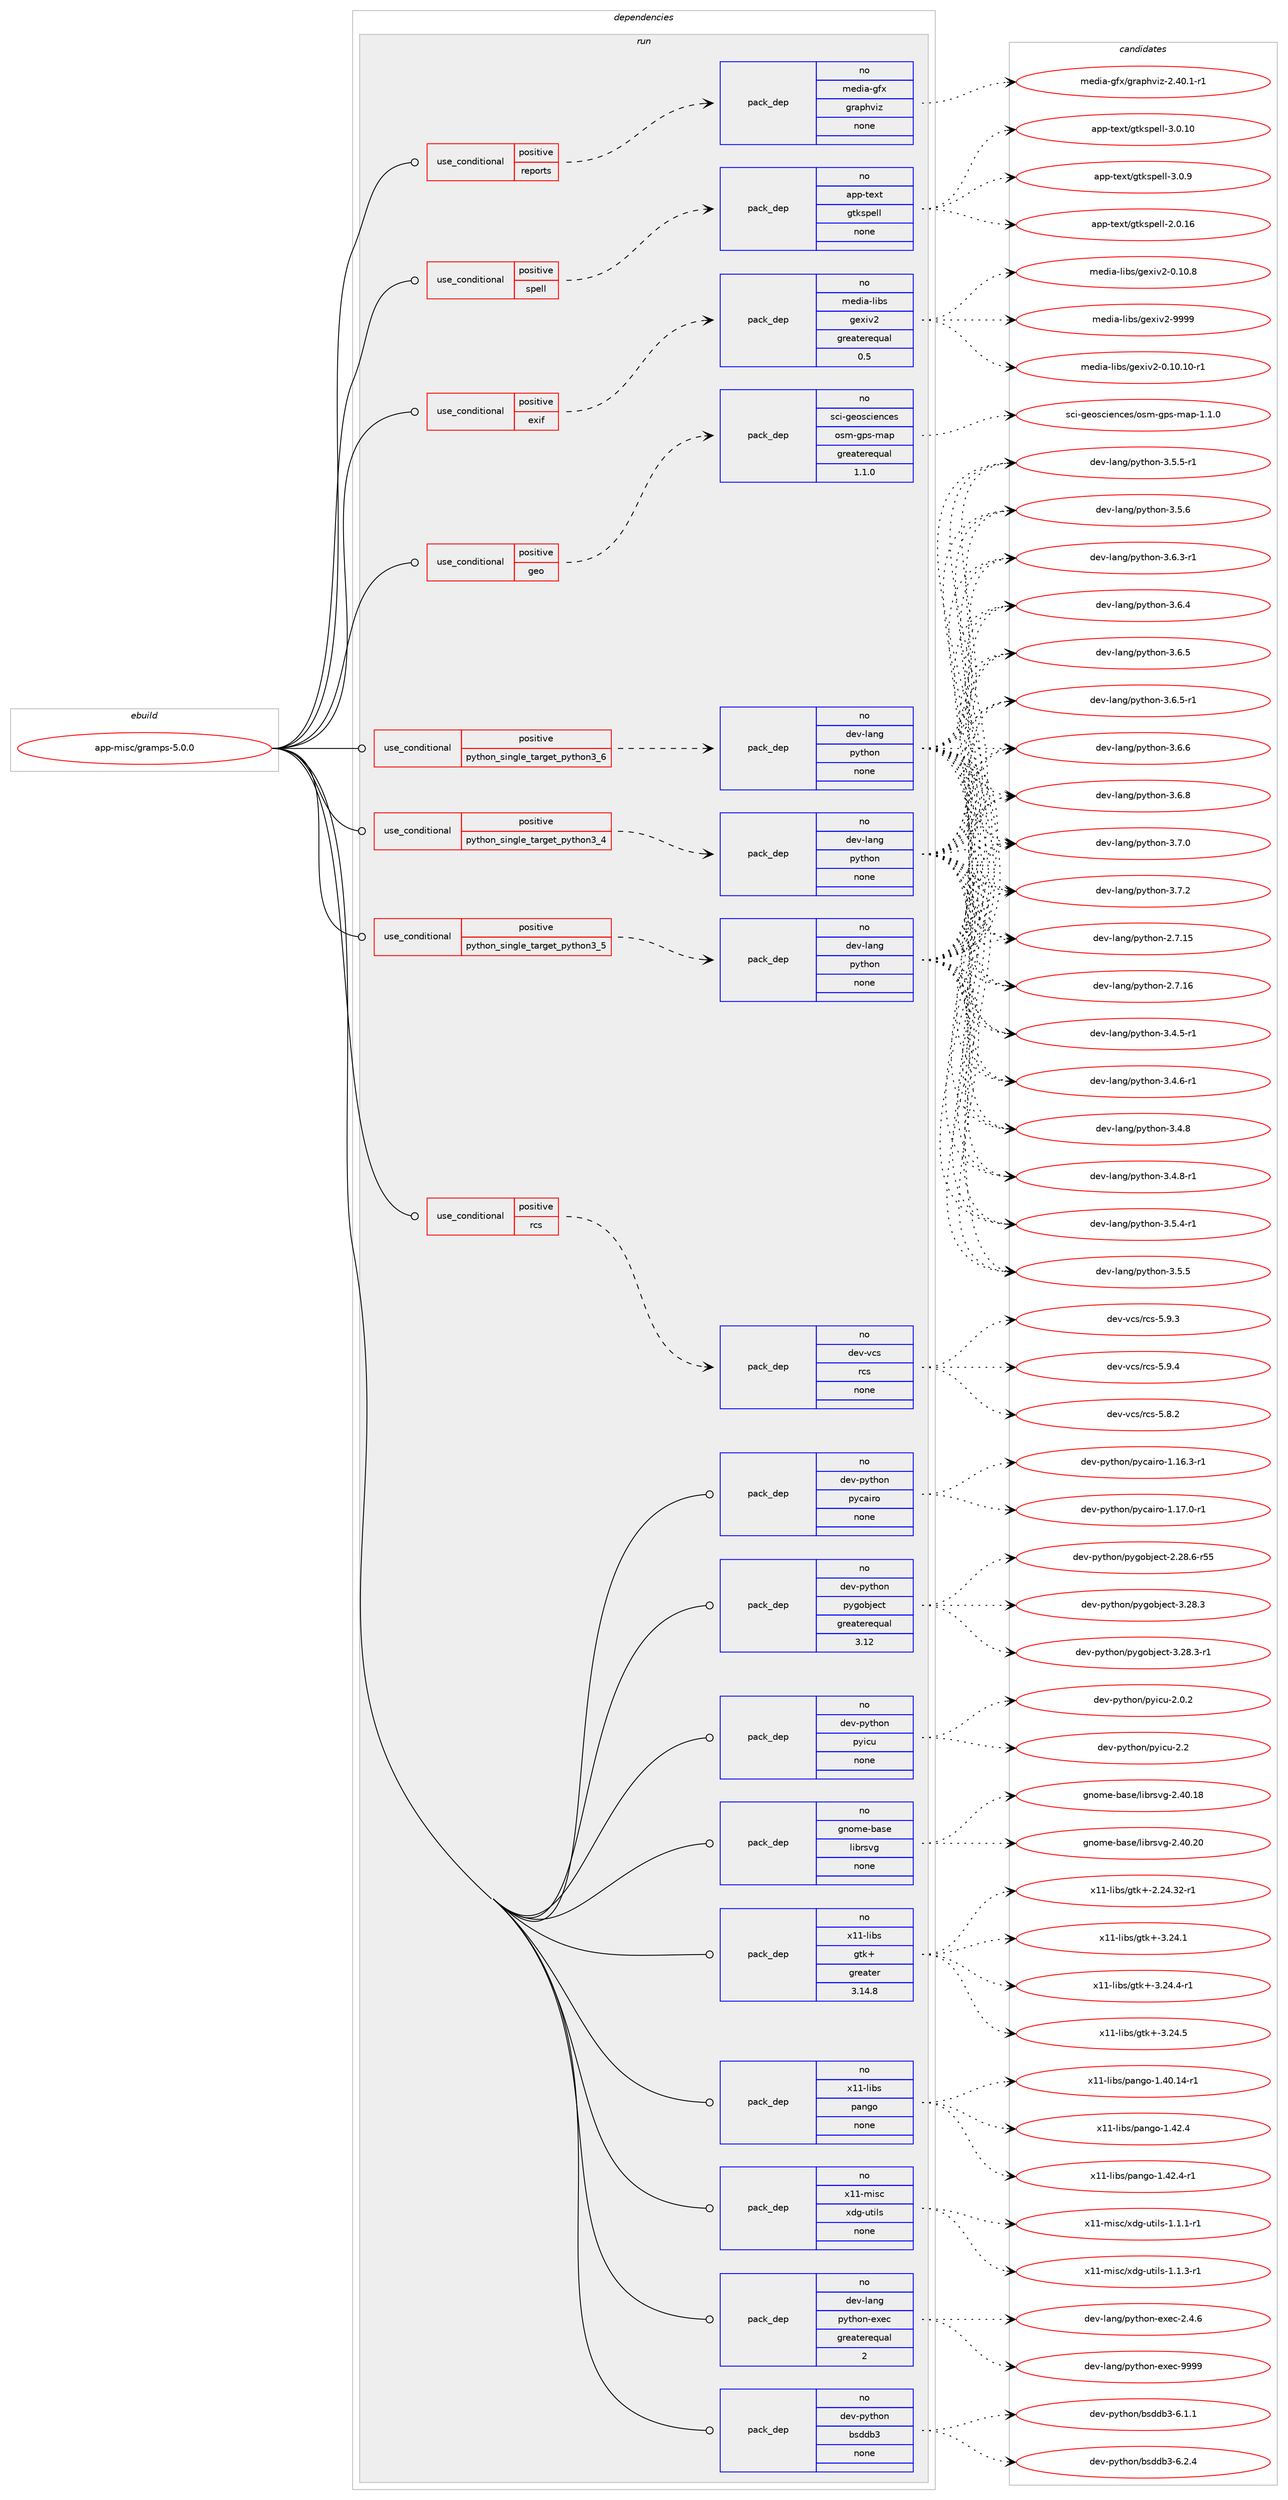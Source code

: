 digraph prolog {

# *************
# Graph options
# *************

newrank=true;
concentrate=true;
compound=true;
graph [rankdir=LR,fontname=Helvetica,fontsize=10,ranksep=1.5];#, ranksep=2.5, nodesep=0.2];
edge  [arrowhead=vee];
node  [fontname=Helvetica,fontsize=10];

# **********
# The ebuild
# **********

subgraph cluster_leftcol {
color=gray;
rank=same;
label=<<i>ebuild</i>>;
id [label="app-misc/gramps-5.0.0", color=red, width=4, href="../app-misc/gramps-5.0.0.svg"];
}

# ****************
# The dependencies
# ****************

subgraph cluster_midcol {
color=gray;
label=<<i>dependencies</i>>;
subgraph cluster_compile {
fillcolor="#eeeeee";
style=filled;
label=<<i>compile</i>>;
}
subgraph cluster_compileandrun {
fillcolor="#eeeeee";
style=filled;
label=<<i>compile and run</i>>;
}
subgraph cluster_run {
fillcolor="#eeeeee";
style=filled;
label=<<i>run</i>>;
subgraph cond353312 {
dependency1299084 [label=<<TABLE BORDER="0" CELLBORDER="1" CELLSPACING="0" CELLPADDING="4"><TR><TD ROWSPAN="3" CELLPADDING="10">use_conditional</TD></TR><TR><TD>positive</TD></TR><TR><TD>exif</TD></TR></TABLE>>, shape=none, color=red];
subgraph pack925556 {
dependency1299085 [label=<<TABLE BORDER="0" CELLBORDER="1" CELLSPACING="0" CELLPADDING="4" WIDTH="220"><TR><TD ROWSPAN="6" CELLPADDING="30">pack_dep</TD></TR><TR><TD WIDTH="110">no</TD></TR><TR><TD>media-libs</TD></TR><TR><TD>gexiv2</TD></TR><TR><TD>greaterequal</TD></TR><TR><TD>0.5</TD></TR></TABLE>>, shape=none, color=blue];
}
dependency1299084:e -> dependency1299085:w [weight=20,style="dashed",arrowhead="vee"];
}
id:e -> dependency1299084:w [weight=20,style="solid",arrowhead="odot"];
subgraph cond353313 {
dependency1299086 [label=<<TABLE BORDER="0" CELLBORDER="1" CELLSPACING="0" CELLPADDING="4"><TR><TD ROWSPAN="3" CELLPADDING="10">use_conditional</TD></TR><TR><TD>positive</TD></TR><TR><TD>geo</TD></TR></TABLE>>, shape=none, color=red];
subgraph pack925557 {
dependency1299087 [label=<<TABLE BORDER="0" CELLBORDER="1" CELLSPACING="0" CELLPADDING="4" WIDTH="220"><TR><TD ROWSPAN="6" CELLPADDING="30">pack_dep</TD></TR><TR><TD WIDTH="110">no</TD></TR><TR><TD>sci-geosciences</TD></TR><TR><TD>osm-gps-map</TD></TR><TR><TD>greaterequal</TD></TR><TR><TD>1.1.0</TD></TR></TABLE>>, shape=none, color=blue];
}
dependency1299086:e -> dependency1299087:w [weight=20,style="dashed",arrowhead="vee"];
}
id:e -> dependency1299086:w [weight=20,style="solid",arrowhead="odot"];
subgraph cond353314 {
dependency1299088 [label=<<TABLE BORDER="0" CELLBORDER="1" CELLSPACING="0" CELLPADDING="4"><TR><TD ROWSPAN="3" CELLPADDING="10">use_conditional</TD></TR><TR><TD>positive</TD></TR><TR><TD>python_single_target_python3_4</TD></TR></TABLE>>, shape=none, color=red];
subgraph pack925558 {
dependency1299089 [label=<<TABLE BORDER="0" CELLBORDER="1" CELLSPACING="0" CELLPADDING="4" WIDTH="220"><TR><TD ROWSPAN="6" CELLPADDING="30">pack_dep</TD></TR><TR><TD WIDTH="110">no</TD></TR><TR><TD>dev-lang</TD></TR><TR><TD>python</TD></TR><TR><TD>none</TD></TR><TR><TD></TD></TR></TABLE>>, shape=none, color=blue];
}
dependency1299088:e -> dependency1299089:w [weight=20,style="dashed",arrowhead="vee"];
}
id:e -> dependency1299088:w [weight=20,style="solid",arrowhead="odot"];
subgraph cond353315 {
dependency1299090 [label=<<TABLE BORDER="0" CELLBORDER="1" CELLSPACING="0" CELLPADDING="4"><TR><TD ROWSPAN="3" CELLPADDING="10">use_conditional</TD></TR><TR><TD>positive</TD></TR><TR><TD>python_single_target_python3_5</TD></TR></TABLE>>, shape=none, color=red];
subgraph pack925559 {
dependency1299091 [label=<<TABLE BORDER="0" CELLBORDER="1" CELLSPACING="0" CELLPADDING="4" WIDTH="220"><TR><TD ROWSPAN="6" CELLPADDING="30">pack_dep</TD></TR><TR><TD WIDTH="110">no</TD></TR><TR><TD>dev-lang</TD></TR><TR><TD>python</TD></TR><TR><TD>none</TD></TR><TR><TD></TD></TR></TABLE>>, shape=none, color=blue];
}
dependency1299090:e -> dependency1299091:w [weight=20,style="dashed",arrowhead="vee"];
}
id:e -> dependency1299090:w [weight=20,style="solid",arrowhead="odot"];
subgraph cond353316 {
dependency1299092 [label=<<TABLE BORDER="0" CELLBORDER="1" CELLSPACING="0" CELLPADDING="4"><TR><TD ROWSPAN="3" CELLPADDING="10">use_conditional</TD></TR><TR><TD>positive</TD></TR><TR><TD>python_single_target_python3_6</TD></TR></TABLE>>, shape=none, color=red];
subgraph pack925560 {
dependency1299093 [label=<<TABLE BORDER="0" CELLBORDER="1" CELLSPACING="0" CELLPADDING="4" WIDTH="220"><TR><TD ROWSPAN="6" CELLPADDING="30">pack_dep</TD></TR><TR><TD WIDTH="110">no</TD></TR><TR><TD>dev-lang</TD></TR><TR><TD>python</TD></TR><TR><TD>none</TD></TR><TR><TD></TD></TR></TABLE>>, shape=none, color=blue];
}
dependency1299092:e -> dependency1299093:w [weight=20,style="dashed",arrowhead="vee"];
}
id:e -> dependency1299092:w [weight=20,style="solid",arrowhead="odot"];
subgraph cond353317 {
dependency1299094 [label=<<TABLE BORDER="0" CELLBORDER="1" CELLSPACING="0" CELLPADDING="4"><TR><TD ROWSPAN="3" CELLPADDING="10">use_conditional</TD></TR><TR><TD>positive</TD></TR><TR><TD>rcs</TD></TR></TABLE>>, shape=none, color=red];
subgraph pack925561 {
dependency1299095 [label=<<TABLE BORDER="0" CELLBORDER="1" CELLSPACING="0" CELLPADDING="4" WIDTH="220"><TR><TD ROWSPAN="6" CELLPADDING="30">pack_dep</TD></TR><TR><TD WIDTH="110">no</TD></TR><TR><TD>dev-vcs</TD></TR><TR><TD>rcs</TD></TR><TR><TD>none</TD></TR><TR><TD></TD></TR></TABLE>>, shape=none, color=blue];
}
dependency1299094:e -> dependency1299095:w [weight=20,style="dashed",arrowhead="vee"];
}
id:e -> dependency1299094:w [weight=20,style="solid",arrowhead="odot"];
subgraph cond353318 {
dependency1299096 [label=<<TABLE BORDER="0" CELLBORDER="1" CELLSPACING="0" CELLPADDING="4"><TR><TD ROWSPAN="3" CELLPADDING="10">use_conditional</TD></TR><TR><TD>positive</TD></TR><TR><TD>reports</TD></TR></TABLE>>, shape=none, color=red];
subgraph pack925562 {
dependency1299097 [label=<<TABLE BORDER="0" CELLBORDER="1" CELLSPACING="0" CELLPADDING="4" WIDTH="220"><TR><TD ROWSPAN="6" CELLPADDING="30">pack_dep</TD></TR><TR><TD WIDTH="110">no</TD></TR><TR><TD>media-gfx</TD></TR><TR><TD>graphviz</TD></TR><TR><TD>none</TD></TR><TR><TD></TD></TR></TABLE>>, shape=none, color=blue];
}
dependency1299096:e -> dependency1299097:w [weight=20,style="dashed",arrowhead="vee"];
}
id:e -> dependency1299096:w [weight=20,style="solid",arrowhead="odot"];
subgraph cond353319 {
dependency1299098 [label=<<TABLE BORDER="0" CELLBORDER="1" CELLSPACING="0" CELLPADDING="4"><TR><TD ROWSPAN="3" CELLPADDING="10">use_conditional</TD></TR><TR><TD>positive</TD></TR><TR><TD>spell</TD></TR></TABLE>>, shape=none, color=red];
subgraph pack925563 {
dependency1299099 [label=<<TABLE BORDER="0" CELLBORDER="1" CELLSPACING="0" CELLPADDING="4" WIDTH="220"><TR><TD ROWSPAN="6" CELLPADDING="30">pack_dep</TD></TR><TR><TD WIDTH="110">no</TD></TR><TR><TD>app-text</TD></TR><TR><TD>gtkspell</TD></TR><TR><TD>none</TD></TR><TR><TD></TD></TR></TABLE>>, shape=none, color=blue];
}
dependency1299098:e -> dependency1299099:w [weight=20,style="dashed",arrowhead="vee"];
}
id:e -> dependency1299098:w [weight=20,style="solid",arrowhead="odot"];
subgraph pack925564 {
dependency1299100 [label=<<TABLE BORDER="0" CELLBORDER="1" CELLSPACING="0" CELLPADDING="4" WIDTH="220"><TR><TD ROWSPAN="6" CELLPADDING="30">pack_dep</TD></TR><TR><TD WIDTH="110">no</TD></TR><TR><TD>dev-lang</TD></TR><TR><TD>python-exec</TD></TR><TR><TD>greaterequal</TD></TR><TR><TD>2</TD></TR></TABLE>>, shape=none, color=blue];
}
id:e -> dependency1299100:w [weight=20,style="solid",arrowhead="odot"];
subgraph pack925565 {
dependency1299101 [label=<<TABLE BORDER="0" CELLBORDER="1" CELLSPACING="0" CELLPADDING="4" WIDTH="220"><TR><TD ROWSPAN="6" CELLPADDING="30">pack_dep</TD></TR><TR><TD WIDTH="110">no</TD></TR><TR><TD>dev-python</TD></TR><TR><TD>bsddb3</TD></TR><TR><TD>none</TD></TR><TR><TD></TD></TR></TABLE>>, shape=none, color=blue];
}
id:e -> dependency1299101:w [weight=20,style="solid",arrowhead="odot"];
subgraph pack925566 {
dependency1299102 [label=<<TABLE BORDER="0" CELLBORDER="1" CELLSPACING="0" CELLPADDING="4" WIDTH="220"><TR><TD ROWSPAN="6" CELLPADDING="30">pack_dep</TD></TR><TR><TD WIDTH="110">no</TD></TR><TR><TD>dev-python</TD></TR><TR><TD>pycairo</TD></TR><TR><TD>none</TD></TR><TR><TD></TD></TR></TABLE>>, shape=none, color=blue];
}
id:e -> dependency1299102:w [weight=20,style="solid",arrowhead="odot"];
subgraph pack925567 {
dependency1299103 [label=<<TABLE BORDER="0" CELLBORDER="1" CELLSPACING="0" CELLPADDING="4" WIDTH="220"><TR><TD ROWSPAN="6" CELLPADDING="30">pack_dep</TD></TR><TR><TD WIDTH="110">no</TD></TR><TR><TD>dev-python</TD></TR><TR><TD>pygobject</TD></TR><TR><TD>greaterequal</TD></TR><TR><TD>3.12</TD></TR></TABLE>>, shape=none, color=blue];
}
id:e -> dependency1299103:w [weight=20,style="solid",arrowhead="odot"];
subgraph pack925568 {
dependency1299104 [label=<<TABLE BORDER="0" CELLBORDER="1" CELLSPACING="0" CELLPADDING="4" WIDTH="220"><TR><TD ROWSPAN="6" CELLPADDING="30">pack_dep</TD></TR><TR><TD WIDTH="110">no</TD></TR><TR><TD>dev-python</TD></TR><TR><TD>pyicu</TD></TR><TR><TD>none</TD></TR><TR><TD></TD></TR></TABLE>>, shape=none, color=blue];
}
id:e -> dependency1299104:w [weight=20,style="solid",arrowhead="odot"];
subgraph pack925569 {
dependency1299105 [label=<<TABLE BORDER="0" CELLBORDER="1" CELLSPACING="0" CELLPADDING="4" WIDTH="220"><TR><TD ROWSPAN="6" CELLPADDING="30">pack_dep</TD></TR><TR><TD WIDTH="110">no</TD></TR><TR><TD>gnome-base</TD></TR><TR><TD>librsvg</TD></TR><TR><TD>none</TD></TR><TR><TD></TD></TR></TABLE>>, shape=none, color=blue];
}
id:e -> dependency1299105:w [weight=20,style="solid",arrowhead="odot"];
subgraph pack925570 {
dependency1299106 [label=<<TABLE BORDER="0" CELLBORDER="1" CELLSPACING="0" CELLPADDING="4" WIDTH="220"><TR><TD ROWSPAN="6" CELLPADDING="30">pack_dep</TD></TR><TR><TD WIDTH="110">no</TD></TR><TR><TD>x11-libs</TD></TR><TR><TD>gtk+</TD></TR><TR><TD>greater</TD></TR><TR><TD>3.14.8</TD></TR></TABLE>>, shape=none, color=blue];
}
id:e -> dependency1299106:w [weight=20,style="solid",arrowhead="odot"];
subgraph pack925571 {
dependency1299107 [label=<<TABLE BORDER="0" CELLBORDER="1" CELLSPACING="0" CELLPADDING="4" WIDTH="220"><TR><TD ROWSPAN="6" CELLPADDING="30">pack_dep</TD></TR><TR><TD WIDTH="110">no</TD></TR><TR><TD>x11-libs</TD></TR><TR><TD>pango</TD></TR><TR><TD>none</TD></TR><TR><TD></TD></TR></TABLE>>, shape=none, color=blue];
}
id:e -> dependency1299107:w [weight=20,style="solid",arrowhead="odot"];
subgraph pack925572 {
dependency1299108 [label=<<TABLE BORDER="0" CELLBORDER="1" CELLSPACING="0" CELLPADDING="4" WIDTH="220"><TR><TD ROWSPAN="6" CELLPADDING="30">pack_dep</TD></TR><TR><TD WIDTH="110">no</TD></TR><TR><TD>x11-misc</TD></TR><TR><TD>xdg-utils</TD></TR><TR><TD>none</TD></TR><TR><TD></TD></TR></TABLE>>, shape=none, color=blue];
}
id:e -> dependency1299108:w [weight=20,style="solid",arrowhead="odot"];
}
}

# **************
# The candidates
# **************

subgraph cluster_choices {
rank=same;
color=gray;
label=<<i>candidates</i>>;

subgraph choice925556 {
color=black;
nodesep=1;
choice109101100105974510810598115471031011201051185045484649484649484511449 [label="media-libs/gexiv2-0.10.10-r1", color=red, width=4,href="../media-libs/gexiv2-0.10.10-r1.svg"];
choice109101100105974510810598115471031011201051185045484649484656 [label="media-libs/gexiv2-0.10.8", color=red, width=4,href="../media-libs/gexiv2-0.10.8.svg"];
choice10910110010597451081059811547103101120105118504557575757 [label="media-libs/gexiv2-9999", color=red, width=4,href="../media-libs/gexiv2-9999.svg"];
dependency1299085:e -> choice109101100105974510810598115471031011201051185045484649484649484511449:w [style=dotted,weight="100"];
dependency1299085:e -> choice109101100105974510810598115471031011201051185045484649484656:w [style=dotted,weight="100"];
dependency1299085:e -> choice10910110010597451081059811547103101120105118504557575757:w [style=dotted,weight="100"];
}
subgraph choice925557 {
color=black;
nodesep=1;
choice1159910545103101111115991051011109910111547111115109451031121154510997112454946494648 [label="sci-geosciences/osm-gps-map-1.1.0", color=red, width=4,href="../sci-geosciences/osm-gps-map-1.1.0.svg"];
dependency1299087:e -> choice1159910545103101111115991051011109910111547111115109451031121154510997112454946494648:w [style=dotted,weight="100"];
}
subgraph choice925558 {
color=black;
nodesep=1;
choice10010111845108971101034711212111610411111045504655464953 [label="dev-lang/python-2.7.15", color=red, width=4,href="../dev-lang/python-2.7.15.svg"];
choice10010111845108971101034711212111610411111045504655464954 [label="dev-lang/python-2.7.16", color=red, width=4,href="../dev-lang/python-2.7.16.svg"];
choice1001011184510897110103471121211161041111104551465246534511449 [label="dev-lang/python-3.4.5-r1", color=red, width=4,href="../dev-lang/python-3.4.5-r1.svg"];
choice1001011184510897110103471121211161041111104551465246544511449 [label="dev-lang/python-3.4.6-r1", color=red, width=4,href="../dev-lang/python-3.4.6-r1.svg"];
choice100101118451089711010347112121116104111110455146524656 [label="dev-lang/python-3.4.8", color=red, width=4,href="../dev-lang/python-3.4.8.svg"];
choice1001011184510897110103471121211161041111104551465246564511449 [label="dev-lang/python-3.4.8-r1", color=red, width=4,href="../dev-lang/python-3.4.8-r1.svg"];
choice1001011184510897110103471121211161041111104551465346524511449 [label="dev-lang/python-3.5.4-r1", color=red, width=4,href="../dev-lang/python-3.5.4-r1.svg"];
choice100101118451089711010347112121116104111110455146534653 [label="dev-lang/python-3.5.5", color=red, width=4,href="../dev-lang/python-3.5.5.svg"];
choice1001011184510897110103471121211161041111104551465346534511449 [label="dev-lang/python-3.5.5-r1", color=red, width=4,href="../dev-lang/python-3.5.5-r1.svg"];
choice100101118451089711010347112121116104111110455146534654 [label="dev-lang/python-3.5.6", color=red, width=4,href="../dev-lang/python-3.5.6.svg"];
choice1001011184510897110103471121211161041111104551465446514511449 [label="dev-lang/python-3.6.3-r1", color=red, width=4,href="../dev-lang/python-3.6.3-r1.svg"];
choice100101118451089711010347112121116104111110455146544652 [label="dev-lang/python-3.6.4", color=red, width=4,href="../dev-lang/python-3.6.4.svg"];
choice100101118451089711010347112121116104111110455146544653 [label="dev-lang/python-3.6.5", color=red, width=4,href="../dev-lang/python-3.6.5.svg"];
choice1001011184510897110103471121211161041111104551465446534511449 [label="dev-lang/python-3.6.5-r1", color=red, width=4,href="../dev-lang/python-3.6.5-r1.svg"];
choice100101118451089711010347112121116104111110455146544654 [label="dev-lang/python-3.6.6", color=red, width=4,href="../dev-lang/python-3.6.6.svg"];
choice100101118451089711010347112121116104111110455146544656 [label="dev-lang/python-3.6.8", color=red, width=4,href="../dev-lang/python-3.6.8.svg"];
choice100101118451089711010347112121116104111110455146554648 [label="dev-lang/python-3.7.0", color=red, width=4,href="../dev-lang/python-3.7.0.svg"];
choice100101118451089711010347112121116104111110455146554650 [label="dev-lang/python-3.7.2", color=red, width=4,href="../dev-lang/python-3.7.2.svg"];
dependency1299089:e -> choice10010111845108971101034711212111610411111045504655464953:w [style=dotted,weight="100"];
dependency1299089:e -> choice10010111845108971101034711212111610411111045504655464954:w [style=dotted,weight="100"];
dependency1299089:e -> choice1001011184510897110103471121211161041111104551465246534511449:w [style=dotted,weight="100"];
dependency1299089:e -> choice1001011184510897110103471121211161041111104551465246544511449:w [style=dotted,weight="100"];
dependency1299089:e -> choice100101118451089711010347112121116104111110455146524656:w [style=dotted,weight="100"];
dependency1299089:e -> choice1001011184510897110103471121211161041111104551465246564511449:w [style=dotted,weight="100"];
dependency1299089:e -> choice1001011184510897110103471121211161041111104551465346524511449:w [style=dotted,weight="100"];
dependency1299089:e -> choice100101118451089711010347112121116104111110455146534653:w [style=dotted,weight="100"];
dependency1299089:e -> choice1001011184510897110103471121211161041111104551465346534511449:w [style=dotted,weight="100"];
dependency1299089:e -> choice100101118451089711010347112121116104111110455146534654:w [style=dotted,weight="100"];
dependency1299089:e -> choice1001011184510897110103471121211161041111104551465446514511449:w [style=dotted,weight="100"];
dependency1299089:e -> choice100101118451089711010347112121116104111110455146544652:w [style=dotted,weight="100"];
dependency1299089:e -> choice100101118451089711010347112121116104111110455146544653:w [style=dotted,weight="100"];
dependency1299089:e -> choice1001011184510897110103471121211161041111104551465446534511449:w [style=dotted,weight="100"];
dependency1299089:e -> choice100101118451089711010347112121116104111110455146544654:w [style=dotted,weight="100"];
dependency1299089:e -> choice100101118451089711010347112121116104111110455146544656:w [style=dotted,weight="100"];
dependency1299089:e -> choice100101118451089711010347112121116104111110455146554648:w [style=dotted,weight="100"];
dependency1299089:e -> choice100101118451089711010347112121116104111110455146554650:w [style=dotted,weight="100"];
}
subgraph choice925559 {
color=black;
nodesep=1;
choice10010111845108971101034711212111610411111045504655464953 [label="dev-lang/python-2.7.15", color=red, width=4,href="../dev-lang/python-2.7.15.svg"];
choice10010111845108971101034711212111610411111045504655464954 [label="dev-lang/python-2.7.16", color=red, width=4,href="../dev-lang/python-2.7.16.svg"];
choice1001011184510897110103471121211161041111104551465246534511449 [label="dev-lang/python-3.4.5-r1", color=red, width=4,href="../dev-lang/python-3.4.5-r1.svg"];
choice1001011184510897110103471121211161041111104551465246544511449 [label="dev-lang/python-3.4.6-r1", color=red, width=4,href="../dev-lang/python-3.4.6-r1.svg"];
choice100101118451089711010347112121116104111110455146524656 [label="dev-lang/python-3.4.8", color=red, width=4,href="../dev-lang/python-3.4.8.svg"];
choice1001011184510897110103471121211161041111104551465246564511449 [label="dev-lang/python-3.4.8-r1", color=red, width=4,href="../dev-lang/python-3.4.8-r1.svg"];
choice1001011184510897110103471121211161041111104551465346524511449 [label="dev-lang/python-3.5.4-r1", color=red, width=4,href="../dev-lang/python-3.5.4-r1.svg"];
choice100101118451089711010347112121116104111110455146534653 [label="dev-lang/python-3.5.5", color=red, width=4,href="../dev-lang/python-3.5.5.svg"];
choice1001011184510897110103471121211161041111104551465346534511449 [label="dev-lang/python-3.5.5-r1", color=red, width=4,href="../dev-lang/python-3.5.5-r1.svg"];
choice100101118451089711010347112121116104111110455146534654 [label="dev-lang/python-3.5.6", color=red, width=4,href="../dev-lang/python-3.5.6.svg"];
choice1001011184510897110103471121211161041111104551465446514511449 [label="dev-lang/python-3.6.3-r1", color=red, width=4,href="../dev-lang/python-3.6.3-r1.svg"];
choice100101118451089711010347112121116104111110455146544652 [label="dev-lang/python-3.6.4", color=red, width=4,href="../dev-lang/python-3.6.4.svg"];
choice100101118451089711010347112121116104111110455146544653 [label="dev-lang/python-3.6.5", color=red, width=4,href="../dev-lang/python-3.6.5.svg"];
choice1001011184510897110103471121211161041111104551465446534511449 [label="dev-lang/python-3.6.5-r1", color=red, width=4,href="../dev-lang/python-3.6.5-r1.svg"];
choice100101118451089711010347112121116104111110455146544654 [label="dev-lang/python-3.6.6", color=red, width=4,href="../dev-lang/python-3.6.6.svg"];
choice100101118451089711010347112121116104111110455146544656 [label="dev-lang/python-3.6.8", color=red, width=4,href="../dev-lang/python-3.6.8.svg"];
choice100101118451089711010347112121116104111110455146554648 [label="dev-lang/python-3.7.0", color=red, width=4,href="../dev-lang/python-3.7.0.svg"];
choice100101118451089711010347112121116104111110455146554650 [label="dev-lang/python-3.7.2", color=red, width=4,href="../dev-lang/python-3.7.2.svg"];
dependency1299091:e -> choice10010111845108971101034711212111610411111045504655464953:w [style=dotted,weight="100"];
dependency1299091:e -> choice10010111845108971101034711212111610411111045504655464954:w [style=dotted,weight="100"];
dependency1299091:e -> choice1001011184510897110103471121211161041111104551465246534511449:w [style=dotted,weight="100"];
dependency1299091:e -> choice1001011184510897110103471121211161041111104551465246544511449:w [style=dotted,weight="100"];
dependency1299091:e -> choice100101118451089711010347112121116104111110455146524656:w [style=dotted,weight="100"];
dependency1299091:e -> choice1001011184510897110103471121211161041111104551465246564511449:w [style=dotted,weight="100"];
dependency1299091:e -> choice1001011184510897110103471121211161041111104551465346524511449:w [style=dotted,weight="100"];
dependency1299091:e -> choice100101118451089711010347112121116104111110455146534653:w [style=dotted,weight="100"];
dependency1299091:e -> choice1001011184510897110103471121211161041111104551465346534511449:w [style=dotted,weight="100"];
dependency1299091:e -> choice100101118451089711010347112121116104111110455146534654:w [style=dotted,weight="100"];
dependency1299091:e -> choice1001011184510897110103471121211161041111104551465446514511449:w [style=dotted,weight="100"];
dependency1299091:e -> choice100101118451089711010347112121116104111110455146544652:w [style=dotted,weight="100"];
dependency1299091:e -> choice100101118451089711010347112121116104111110455146544653:w [style=dotted,weight="100"];
dependency1299091:e -> choice1001011184510897110103471121211161041111104551465446534511449:w [style=dotted,weight="100"];
dependency1299091:e -> choice100101118451089711010347112121116104111110455146544654:w [style=dotted,weight="100"];
dependency1299091:e -> choice100101118451089711010347112121116104111110455146544656:w [style=dotted,weight="100"];
dependency1299091:e -> choice100101118451089711010347112121116104111110455146554648:w [style=dotted,weight="100"];
dependency1299091:e -> choice100101118451089711010347112121116104111110455146554650:w [style=dotted,weight="100"];
}
subgraph choice925560 {
color=black;
nodesep=1;
choice10010111845108971101034711212111610411111045504655464953 [label="dev-lang/python-2.7.15", color=red, width=4,href="../dev-lang/python-2.7.15.svg"];
choice10010111845108971101034711212111610411111045504655464954 [label="dev-lang/python-2.7.16", color=red, width=4,href="../dev-lang/python-2.7.16.svg"];
choice1001011184510897110103471121211161041111104551465246534511449 [label="dev-lang/python-3.4.5-r1", color=red, width=4,href="../dev-lang/python-3.4.5-r1.svg"];
choice1001011184510897110103471121211161041111104551465246544511449 [label="dev-lang/python-3.4.6-r1", color=red, width=4,href="../dev-lang/python-3.4.6-r1.svg"];
choice100101118451089711010347112121116104111110455146524656 [label="dev-lang/python-3.4.8", color=red, width=4,href="../dev-lang/python-3.4.8.svg"];
choice1001011184510897110103471121211161041111104551465246564511449 [label="dev-lang/python-3.4.8-r1", color=red, width=4,href="../dev-lang/python-3.4.8-r1.svg"];
choice1001011184510897110103471121211161041111104551465346524511449 [label="dev-lang/python-3.5.4-r1", color=red, width=4,href="../dev-lang/python-3.5.4-r1.svg"];
choice100101118451089711010347112121116104111110455146534653 [label="dev-lang/python-3.5.5", color=red, width=4,href="../dev-lang/python-3.5.5.svg"];
choice1001011184510897110103471121211161041111104551465346534511449 [label="dev-lang/python-3.5.5-r1", color=red, width=4,href="../dev-lang/python-3.5.5-r1.svg"];
choice100101118451089711010347112121116104111110455146534654 [label="dev-lang/python-3.5.6", color=red, width=4,href="../dev-lang/python-3.5.6.svg"];
choice1001011184510897110103471121211161041111104551465446514511449 [label="dev-lang/python-3.6.3-r1", color=red, width=4,href="../dev-lang/python-3.6.3-r1.svg"];
choice100101118451089711010347112121116104111110455146544652 [label="dev-lang/python-3.6.4", color=red, width=4,href="../dev-lang/python-3.6.4.svg"];
choice100101118451089711010347112121116104111110455146544653 [label="dev-lang/python-3.6.5", color=red, width=4,href="../dev-lang/python-3.6.5.svg"];
choice1001011184510897110103471121211161041111104551465446534511449 [label="dev-lang/python-3.6.5-r1", color=red, width=4,href="../dev-lang/python-3.6.5-r1.svg"];
choice100101118451089711010347112121116104111110455146544654 [label="dev-lang/python-3.6.6", color=red, width=4,href="../dev-lang/python-3.6.6.svg"];
choice100101118451089711010347112121116104111110455146544656 [label="dev-lang/python-3.6.8", color=red, width=4,href="../dev-lang/python-3.6.8.svg"];
choice100101118451089711010347112121116104111110455146554648 [label="dev-lang/python-3.7.0", color=red, width=4,href="../dev-lang/python-3.7.0.svg"];
choice100101118451089711010347112121116104111110455146554650 [label="dev-lang/python-3.7.2", color=red, width=4,href="../dev-lang/python-3.7.2.svg"];
dependency1299093:e -> choice10010111845108971101034711212111610411111045504655464953:w [style=dotted,weight="100"];
dependency1299093:e -> choice10010111845108971101034711212111610411111045504655464954:w [style=dotted,weight="100"];
dependency1299093:e -> choice1001011184510897110103471121211161041111104551465246534511449:w [style=dotted,weight="100"];
dependency1299093:e -> choice1001011184510897110103471121211161041111104551465246544511449:w [style=dotted,weight="100"];
dependency1299093:e -> choice100101118451089711010347112121116104111110455146524656:w [style=dotted,weight="100"];
dependency1299093:e -> choice1001011184510897110103471121211161041111104551465246564511449:w [style=dotted,weight="100"];
dependency1299093:e -> choice1001011184510897110103471121211161041111104551465346524511449:w [style=dotted,weight="100"];
dependency1299093:e -> choice100101118451089711010347112121116104111110455146534653:w [style=dotted,weight="100"];
dependency1299093:e -> choice1001011184510897110103471121211161041111104551465346534511449:w [style=dotted,weight="100"];
dependency1299093:e -> choice100101118451089711010347112121116104111110455146534654:w [style=dotted,weight="100"];
dependency1299093:e -> choice1001011184510897110103471121211161041111104551465446514511449:w [style=dotted,weight="100"];
dependency1299093:e -> choice100101118451089711010347112121116104111110455146544652:w [style=dotted,weight="100"];
dependency1299093:e -> choice100101118451089711010347112121116104111110455146544653:w [style=dotted,weight="100"];
dependency1299093:e -> choice1001011184510897110103471121211161041111104551465446534511449:w [style=dotted,weight="100"];
dependency1299093:e -> choice100101118451089711010347112121116104111110455146544654:w [style=dotted,weight="100"];
dependency1299093:e -> choice100101118451089711010347112121116104111110455146544656:w [style=dotted,weight="100"];
dependency1299093:e -> choice100101118451089711010347112121116104111110455146554648:w [style=dotted,weight="100"];
dependency1299093:e -> choice100101118451089711010347112121116104111110455146554650:w [style=dotted,weight="100"];
}
subgraph choice925561 {
color=black;
nodesep=1;
choice10010111845118991154711499115455346564650 [label="dev-vcs/rcs-5.8.2", color=red, width=4,href="../dev-vcs/rcs-5.8.2.svg"];
choice10010111845118991154711499115455346574651 [label="dev-vcs/rcs-5.9.3", color=red, width=4,href="../dev-vcs/rcs-5.9.3.svg"];
choice10010111845118991154711499115455346574652 [label="dev-vcs/rcs-5.9.4", color=red, width=4,href="../dev-vcs/rcs-5.9.4.svg"];
dependency1299095:e -> choice10010111845118991154711499115455346564650:w [style=dotted,weight="100"];
dependency1299095:e -> choice10010111845118991154711499115455346574651:w [style=dotted,weight="100"];
dependency1299095:e -> choice10010111845118991154711499115455346574652:w [style=dotted,weight="100"];
}
subgraph choice925562 {
color=black;
nodesep=1;
choice10910110010597451031021204710311497112104118105122455046524846494511449 [label="media-gfx/graphviz-2.40.1-r1", color=red, width=4,href="../media-gfx/graphviz-2.40.1-r1.svg"];
dependency1299097:e -> choice10910110010597451031021204710311497112104118105122455046524846494511449:w [style=dotted,weight="100"];
}
subgraph choice925563 {
color=black;
nodesep=1;
choice97112112451161011201164710311610711511210110810845504648464954 [label="app-text/gtkspell-2.0.16", color=red, width=4,href="../app-text/gtkspell-2.0.16.svg"];
choice97112112451161011201164710311610711511210110810845514648464948 [label="app-text/gtkspell-3.0.10", color=red, width=4,href="../app-text/gtkspell-3.0.10.svg"];
choice971121124511610112011647103116107115112101108108455146484657 [label="app-text/gtkspell-3.0.9", color=red, width=4,href="../app-text/gtkspell-3.0.9.svg"];
dependency1299099:e -> choice97112112451161011201164710311610711511210110810845504648464954:w [style=dotted,weight="100"];
dependency1299099:e -> choice97112112451161011201164710311610711511210110810845514648464948:w [style=dotted,weight="100"];
dependency1299099:e -> choice971121124511610112011647103116107115112101108108455146484657:w [style=dotted,weight="100"];
}
subgraph choice925564 {
color=black;
nodesep=1;
choice1001011184510897110103471121211161041111104510112010199455046524654 [label="dev-lang/python-exec-2.4.6", color=red, width=4,href="../dev-lang/python-exec-2.4.6.svg"];
choice10010111845108971101034711212111610411111045101120101994557575757 [label="dev-lang/python-exec-9999", color=red, width=4,href="../dev-lang/python-exec-9999.svg"];
dependency1299100:e -> choice1001011184510897110103471121211161041111104510112010199455046524654:w [style=dotted,weight="100"];
dependency1299100:e -> choice10010111845108971101034711212111610411111045101120101994557575757:w [style=dotted,weight="100"];
}
subgraph choice925565 {
color=black;
nodesep=1;
choice1001011184511212111610411111047981151001009851455446494649 [label="dev-python/bsddb3-6.1.1", color=red, width=4,href="../dev-python/bsddb3-6.1.1.svg"];
choice1001011184511212111610411111047981151001009851455446504652 [label="dev-python/bsddb3-6.2.4", color=red, width=4,href="../dev-python/bsddb3-6.2.4.svg"];
dependency1299101:e -> choice1001011184511212111610411111047981151001009851455446494649:w [style=dotted,weight="100"];
dependency1299101:e -> choice1001011184511212111610411111047981151001009851455446504652:w [style=dotted,weight="100"];
}
subgraph choice925566 {
color=black;
nodesep=1;
choice10010111845112121116104111110471121219997105114111454946495446514511449 [label="dev-python/pycairo-1.16.3-r1", color=red, width=4,href="../dev-python/pycairo-1.16.3-r1.svg"];
choice10010111845112121116104111110471121219997105114111454946495546484511449 [label="dev-python/pycairo-1.17.0-r1", color=red, width=4,href="../dev-python/pycairo-1.17.0-r1.svg"];
dependency1299102:e -> choice10010111845112121116104111110471121219997105114111454946495446514511449:w [style=dotted,weight="100"];
dependency1299102:e -> choice10010111845112121116104111110471121219997105114111454946495546484511449:w [style=dotted,weight="100"];
}
subgraph choice925567 {
color=black;
nodesep=1;
choice1001011184511212111610411111047112121103111981061019911645504650564654451145353 [label="dev-python/pygobject-2.28.6-r55", color=red, width=4,href="../dev-python/pygobject-2.28.6-r55.svg"];
choice1001011184511212111610411111047112121103111981061019911645514650564651 [label="dev-python/pygobject-3.28.3", color=red, width=4,href="../dev-python/pygobject-3.28.3.svg"];
choice10010111845112121116104111110471121211031119810610199116455146505646514511449 [label="dev-python/pygobject-3.28.3-r1", color=red, width=4,href="../dev-python/pygobject-3.28.3-r1.svg"];
dependency1299103:e -> choice1001011184511212111610411111047112121103111981061019911645504650564654451145353:w [style=dotted,weight="100"];
dependency1299103:e -> choice1001011184511212111610411111047112121103111981061019911645514650564651:w [style=dotted,weight="100"];
dependency1299103:e -> choice10010111845112121116104111110471121211031119810610199116455146505646514511449:w [style=dotted,weight="100"];
}
subgraph choice925568 {
color=black;
nodesep=1;
choice100101118451121211161041111104711212110599117455046484650 [label="dev-python/pyicu-2.0.2", color=red, width=4,href="../dev-python/pyicu-2.0.2.svg"];
choice10010111845112121116104111110471121211059911745504650 [label="dev-python/pyicu-2.2", color=red, width=4,href="../dev-python/pyicu-2.2.svg"];
dependency1299104:e -> choice100101118451121211161041111104711212110599117455046484650:w [style=dotted,weight="100"];
dependency1299104:e -> choice10010111845112121116104111110471121211059911745504650:w [style=dotted,weight="100"];
}
subgraph choice925569 {
color=black;
nodesep=1;
choice10311011110910145989711510147108105981141151181034550465248464956 [label="gnome-base/librsvg-2.40.18", color=red, width=4,href="../gnome-base/librsvg-2.40.18.svg"];
choice10311011110910145989711510147108105981141151181034550465248465048 [label="gnome-base/librsvg-2.40.20", color=red, width=4,href="../gnome-base/librsvg-2.40.20.svg"];
dependency1299105:e -> choice10311011110910145989711510147108105981141151181034550465248464956:w [style=dotted,weight="100"];
dependency1299105:e -> choice10311011110910145989711510147108105981141151181034550465248465048:w [style=dotted,weight="100"];
}
subgraph choice925570 {
color=black;
nodesep=1;
choice12049494510810598115471031161074345504650524651504511449 [label="x11-libs/gtk+-2.24.32-r1", color=red, width=4,href="../x11-libs/gtk+-2.24.32-r1.svg"];
choice12049494510810598115471031161074345514650524649 [label="x11-libs/gtk+-3.24.1", color=red, width=4,href="../x11-libs/gtk+-3.24.1.svg"];
choice120494945108105981154710311610743455146505246524511449 [label="x11-libs/gtk+-3.24.4-r1", color=red, width=4,href="../x11-libs/gtk+-3.24.4-r1.svg"];
choice12049494510810598115471031161074345514650524653 [label="x11-libs/gtk+-3.24.5", color=red, width=4,href="../x11-libs/gtk+-3.24.5.svg"];
dependency1299106:e -> choice12049494510810598115471031161074345504650524651504511449:w [style=dotted,weight="100"];
dependency1299106:e -> choice12049494510810598115471031161074345514650524649:w [style=dotted,weight="100"];
dependency1299106:e -> choice120494945108105981154710311610743455146505246524511449:w [style=dotted,weight="100"];
dependency1299106:e -> choice12049494510810598115471031161074345514650524653:w [style=dotted,weight="100"];
}
subgraph choice925571 {
color=black;
nodesep=1;
choice12049494510810598115471129711010311145494652484649524511449 [label="x11-libs/pango-1.40.14-r1", color=red, width=4,href="../x11-libs/pango-1.40.14-r1.svg"];
choice12049494510810598115471129711010311145494652504652 [label="x11-libs/pango-1.42.4", color=red, width=4,href="../x11-libs/pango-1.42.4.svg"];
choice120494945108105981154711297110103111454946525046524511449 [label="x11-libs/pango-1.42.4-r1", color=red, width=4,href="../x11-libs/pango-1.42.4-r1.svg"];
dependency1299107:e -> choice12049494510810598115471129711010311145494652484649524511449:w [style=dotted,weight="100"];
dependency1299107:e -> choice12049494510810598115471129711010311145494652504652:w [style=dotted,weight="100"];
dependency1299107:e -> choice120494945108105981154711297110103111454946525046524511449:w [style=dotted,weight="100"];
}
subgraph choice925572 {
color=black;
nodesep=1;
choice1204949451091051159947120100103451171161051081154549464946494511449 [label="x11-misc/xdg-utils-1.1.1-r1", color=red, width=4,href="../x11-misc/xdg-utils-1.1.1-r1.svg"];
choice1204949451091051159947120100103451171161051081154549464946514511449 [label="x11-misc/xdg-utils-1.1.3-r1", color=red, width=4,href="../x11-misc/xdg-utils-1.1.3-r1.svg"];
dependency1299108:e -> choice1204949451091051159947120100103451171161051081154549464946494511449:w [style=dotted,weight="100"];
dependency1299108:e -> choice1204949451091051159947120100103451171161051081154549464946514511449:w [style=dotted,weight="100"];
}
}

}
